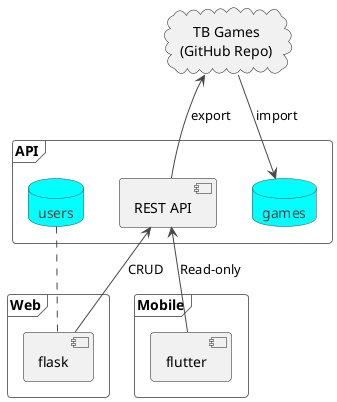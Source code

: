@startuml
'https://plantuml.com/component-diagram
skinparam defaultTextAlignment center
!theme vibrant

frame "API" {
    [REST API]
    database games
    database users
}

frame "Web" {
    [flask]
}
[flask] -up-> [REST API]: "CRUD"
[flask] .up. [users]

frame "Mobile" {
    [flutter] -up-> [REST API]: "Read-only"
}

cloud "TB Games\n(GitHub Repo)" as Repo {
}

Repo <-- [REST API] : "export"
Repo --> games : "import"


@enduml